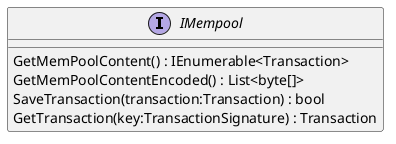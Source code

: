 @startuml
interface IMempool {
    GetMemPoolContent() : IEnumerable<Transaction>
    GetMemPoolContentEncoded() : List<byte[]>
    SaveTransaction(transaction:Transaction) : bool
    GetTransaction(key:TransactionSignature) : Transaction
}
@enduml
